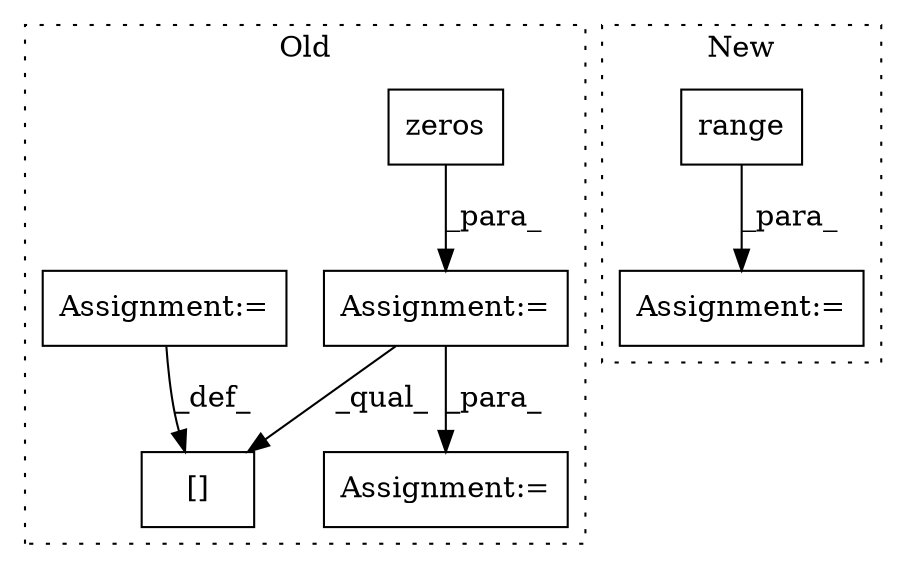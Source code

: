 digraph G {
subgraph cluster0 {
1 [label="zeros" a="32" s="1327,1373" l="11,1" shape="box"];
3 [label="[]" a="2" s="1380,1425" l="15,2" shape="box"];
5 [label="Assignment:=" a="7" s="1427" l="1" shape="box"];
6 [label="Assignment:=" a="7" s="1320" l="1" shape="box"];
7 [label="Assignment:=" a="7" s="2076" l="1" shape="box"];
label = "Old";
style="dotted";
}
subgraph cluster1 {
2 [label="range" a="32" s="1921,1928" l="6,1" shape="box"];
4 [label="Assignment:=" a="7" s="1914" l="24" shape="box"];
label = "New";
style="dotted";
}
1 -> 6 [label="_para_"];
2 -> 4 [label="_para_"];
5 -> 3 [label="_def_"];
6 -> 3 [label="_qual_"];
6 -> 7 [label="_para_"];
}